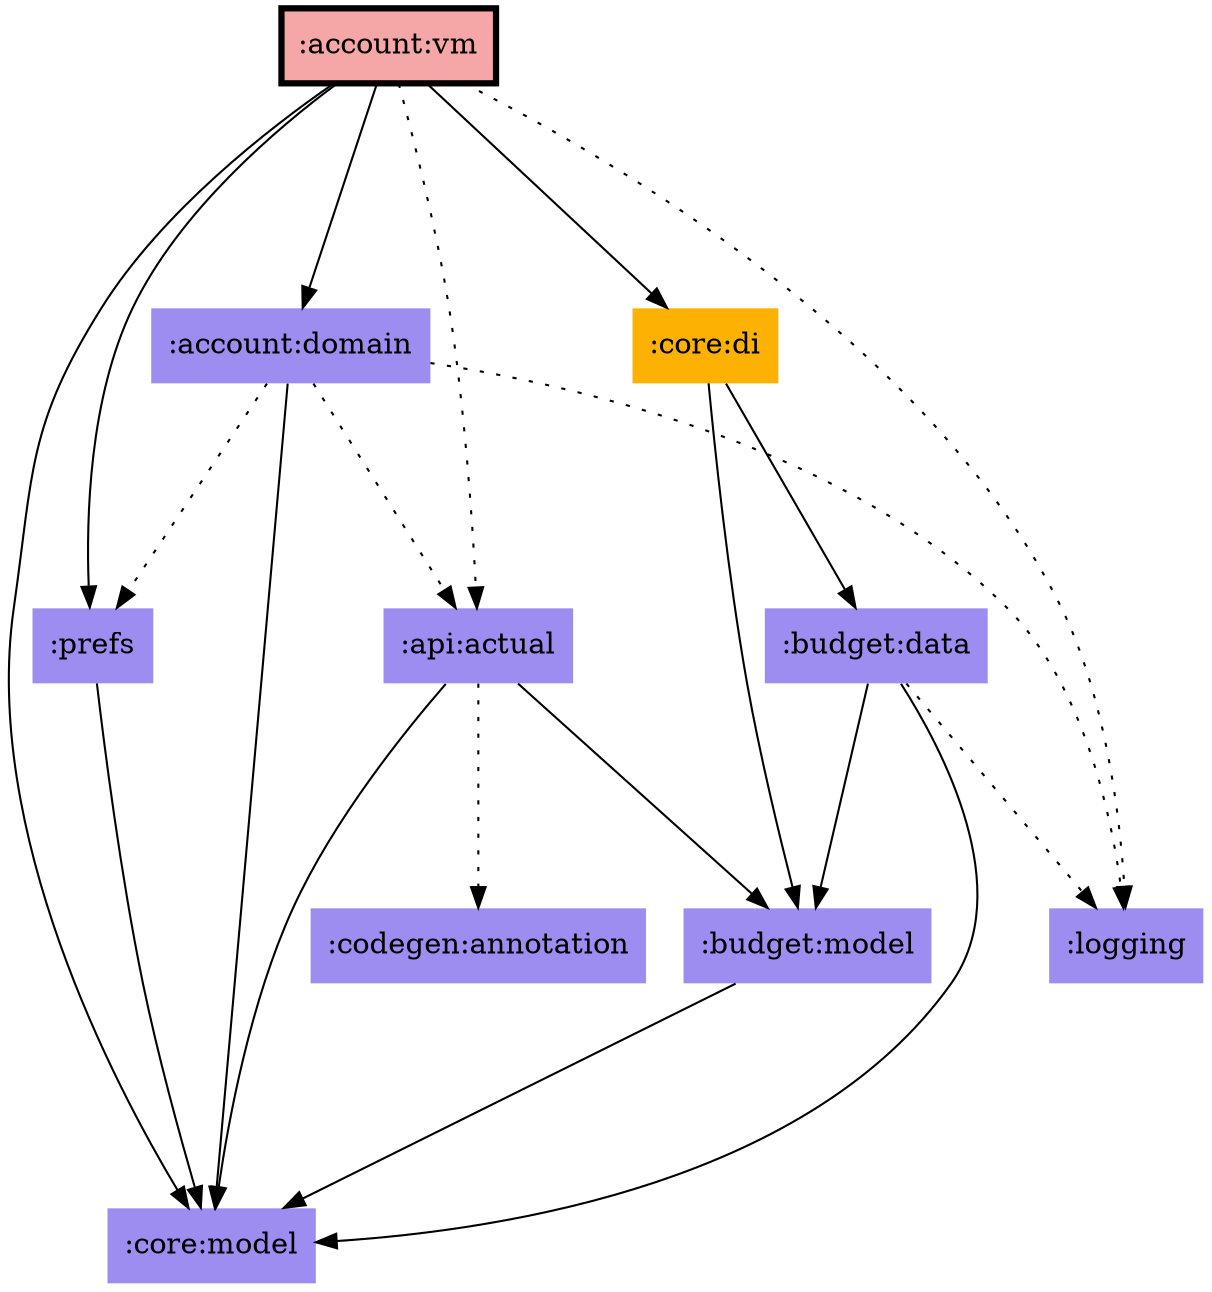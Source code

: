 digraph {
edge ["dir"="forward"]
graph ["dpi"="100","fontsize"="30","ranksep"="1.5","rankdir"="TB"]
node ["style"="filled"]
":account:domain" ["fillcolor"="#9D8DF1","shape"="none"]
":account:vm" ["fillcolor"="#F5A6A6","color"="black","penwidth"="3","shape"="box"]
":api:actual" ["fillcolor"="#9D8DF1","shape"="none"]
":budget:data" ["fillcolor"="#9D8DF1","shape"="none"]
":budget:model" ["fillcolor"="#9D8DF1","shape"="none"]
":codegen:annotation" ["fillcolor"="#9D8DF1","shape"="none"]
":core:di" ["fillcolor"="#FCB103","shape"="none"]
":core:model" ["fillcolor"="#9D8DF1","shape"="none"]
":logging" ["fillcolor"="#9D8DF1","shape"="none"]
":prefs" ["fillcolor"="#9D8DF1","shape"="none"]
":account:domain" -> ":api:actual" ["style"="dotted"]
":account:domain" -> ":core:model"
":account:domain" -> ":logging" ["style"="dotted"]
":account:domain" -> ":prefs" ["style"="dotted"]
":account:vm" -> ":account:domain"
":account:vm" -> ":api:actual" ["style"="dotted"]
":account:vm" -> ":core:di"
":account:vm" -> ":core:model"
":account:vm" -> ":logging" ["style"="dotted"]
":account:vm" -> ":prefs"
":api:actual" -> ":budget:model"
":api:actual" -> ":codegen:annotation" ["style"="dotted"]
":api:actual" -> ":core:model"
":budget:data" -> ":budget:model"
":budget:data" -> ":core:model"
":budget:data" -> ":logging" ["style"="dotted"]
":budget:model" -> ":core:model"
":core:di" -> ":budget:data"
":core:di" -> ":budget:model"
":prefs" -> ":core:model"
}
